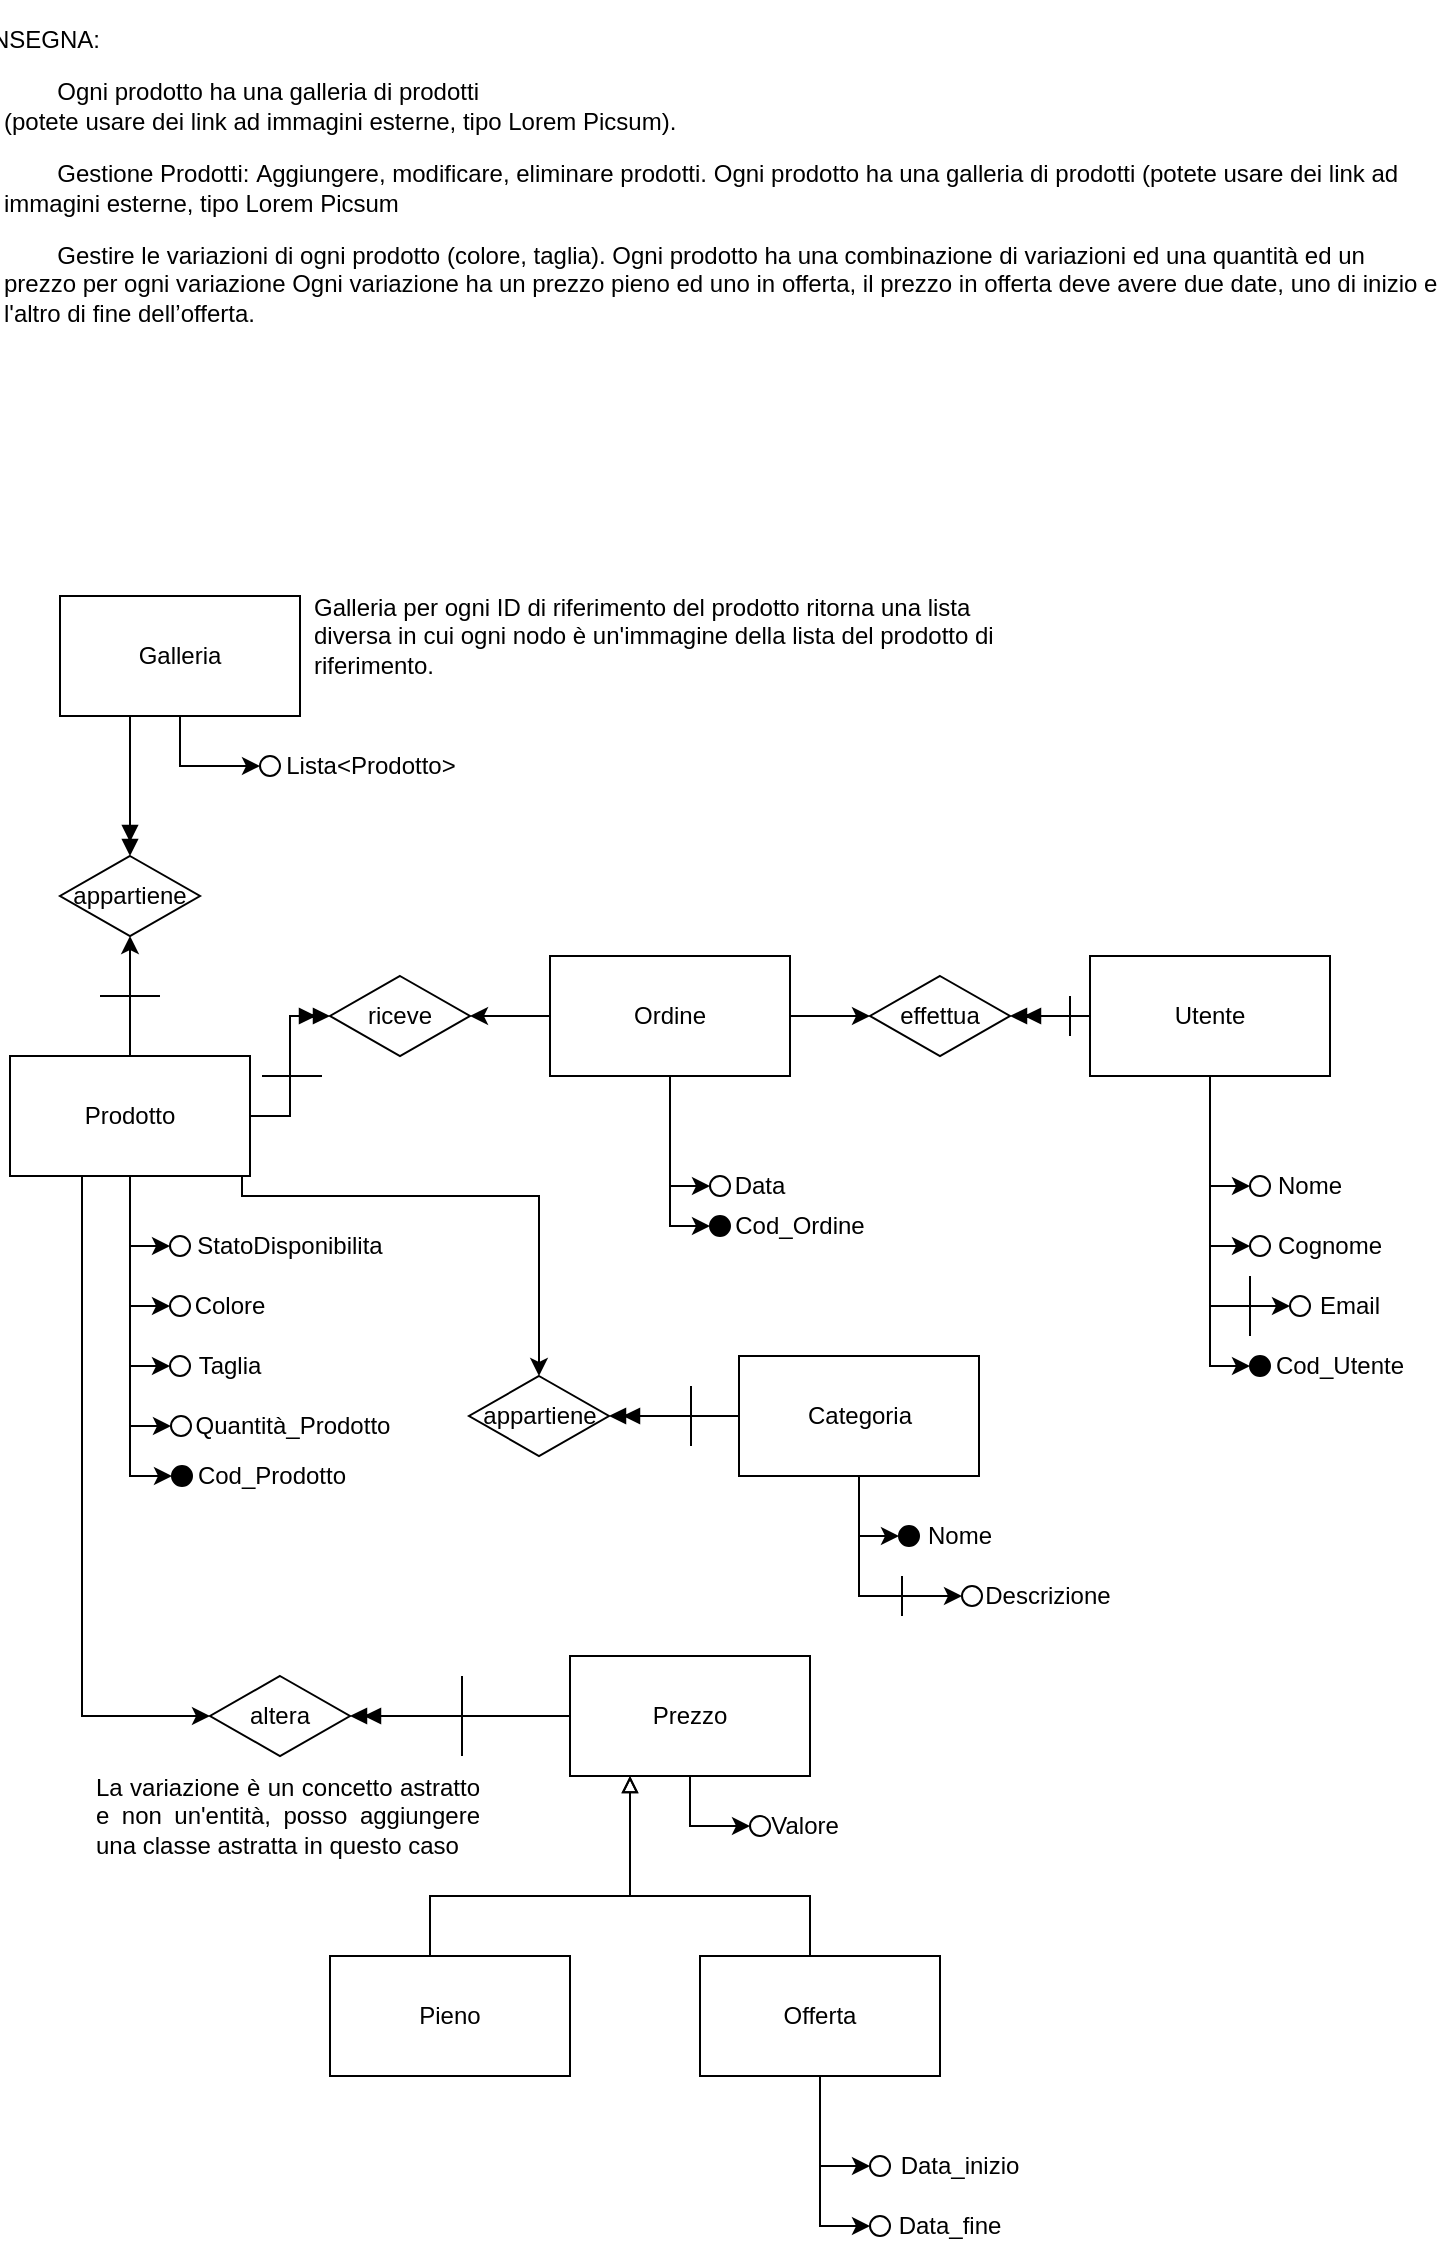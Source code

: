 <mxfile version="24.0.4" type="device">
  <diagram name="Pagina-1" id="whL8ZTbh5MJ4Q3sjJOKW">
    <mxGraphModel dx="926" dy="560" grid="1" gridSize="10" guides="1" tooltips="1" connect="1" arrows="1" fold="1" page="1" pageScale="1" pageWidth="827" pageHeight="1169" math="0" shadow="0">
      <root>
        <mxCell id="0" />
        <mxCell id="1" parent="0" />
        <mxCell id="G2IYJOCUCuL1jYMnesEJ-33" style="edgeStyle=orthogonalEdgeStyle;rounded=0;orthogonalLoop=1;jettySize=auto;html=1;endArrow=doubleBlock;endFill=1;" parent="1" source="G2IYJOCUCuL1jYMnesEJ-1" target="G2IYJOCUCuL1jYMnesEJ-34" edge="1">
          <mxGeometry relative="1" as="geometry">
            <mxPoint x="234.0" y="530" as="targetPoint" />
          </mxGeometry>
        </mxCell>
        <mxCell id="G2IYJOCUCuL1jYMnesEJ-74" style="edgeStyle=orthogonalEdgeStyle;rounded=0;orthogonalLoop=1;jettySize=auto;html=1;entryX=0;entryY=0.5;entryDx=0;entryDy=0;" parent="1" source="G2IYJOCUCuL1jYMnesEJ-1" target="G2IYJOCUCuL1jYMnesEJ-72" edge="1">
          <mxGeometry relative="1" as="geometry" />
        </mxCell>
        <mxCell id="G2IYJOCUCuL1jYMnesEJ-80" style="edgeStyle=orthogonalEdgeStyle;rounded=0;orthogonalLoop=1;jettySize=auto;html=1;entryX=0;entryY=0.5;entryDx=0;entryDy=0;" parent="1" source="G2IYJOCUCuL1jYMnesEJ-1" target="G2IYJOCUCuL1jYMnesEJ-78" edge="1">
          <mxGeometry relative="1" as="geometry" />
        </mxCell>
        <mxCell id="G2IYJOCUCuL1jYMnesEJ-114" style="edgeStyle=orthogonalEdgeStyle;rounded=0;orthogonalLoop=1;jettySize=auto;html=1;entryX=0;entryY=0.5;entryDx=0;entryDy=0;" parent="1" source="G2IYJOCUCuL1jYMnesEJ-1" target="G2IYJOCUCuL1jYMnesEJ-110" edge="1">
          <mxGeometry relative="1" as="geometry" />
        </mxCell>
        <mxCell id="G2IYJOCUCuL1jYMnesEJ-115" style="edgeStyle=orthogonalEdgeStyle;rounded=0;orthogonalLoop=1;jettySize=auto;html=1;entryX=0;entryY=0.5;entryDx=0;entryDy=0;" parent="1" source="G2IYJOCUCuL1jYMnesEJ-1" target="G2IYJOCUCuL1jYMnesEJ-112" edge="1">
          <mxGeometry relative="1" as="geometry" />
        </mxCell>
        <mxCell id="G2IYJOCUCuL1jYMnesEJ-121" style="edgeStyle=orthogonalEdgeStyle;rounded=0;orthogonalLoop=1;jettySize=auto;html=1;entryX=0;entryY=0.5;entryDx=0;entryDy=0;" parent="1" source="G2IYJOCUCuL1jYMnesEJ-1" target="G2IYJOCUCuL1jYMnesEJ-122" edge="1">
          <mxGeometry relative="1" as="geometry">
            <mxPoint x="144" y="850" as="targetPoint" />
            <Array as="points">
              <mxPoint x="100" y="880" />
            </Array>
          </mxGeometry>
        </mxCell>
        <mxCell id="G2IYJOCUCuL1jYMnesEJ-199" style="edgeStyle=orthogonalEdgeStyle;rounded=0;orthogonalLoop=1;jettySize=auto;html=1;entryX=0.5;entryY=0;entryDx=0;entryDy=0;" parent="1" source="G2IYJOCUCuL1jYMnesEJ-1" target="G2IYJOCUCuL1jYMnesEJ-181" edge="1">
          <mxGeometry relative="1" as="geometry">
            <Array as="points">
              <mxPoint x="180" y="620" />
              <mxPoint x="329" y="620" />
            </Array>
          </mxGeometry>
        </mxCell>
        <mxCell id="31o9Nrk_STrQA_xReiav-9" style="edgeStyle=orthogonalEdgeStyle;rounded=0;orthogonalLoop=1;jettySize=auto;html=1;entryX=0.5;entryY=1;entryDx=0;entryDy=0;" parent="1" source="G2IYJOCUCuL1jYMnesEJ-1" target="31o9Nrk_STrQA_xReiav-2" edge="1">
          <mxGeometry relative="1" as="geometry" />
        </mxCell>
        <mxCell id="97VVplpIOP937b6exwco-3" style="edgeStyle=orthogonalEdgeStyle;rounded=0;orthogonalLoop=1;jettySize=auto;html=1;entryX=0;entryY=0.5;entryDx=0;entryDy=0;" edge="1" parent="1" source="G2IYJOCUCuL1jYMnesEJ-1" target="97VVplpIOP937b6exwco-1">
          <mxGeometry relative="1" as="geometry" />
        </mxCell>
        <mxCell id="G2IYJOCUCuL1jYMnesEJ-1" value="Prodotto" style="rounded=0;whiteSpace=wrap;html=1;" parent="1" vertex="1">
          <mxGeometry x="64" y="550" width="120" height="60" as="geometry" />
        </mxCell>
        <mxCell id="G2IYJOCUCuL1jYMnesEJ-19" style="edgeStyle=orthogonalEdgeStyle;rounded=0;orthogonalLoop=1;jettySize=auto;html=1;entryX=0;entryY=0.5;entryDx=0;entryDy=0;" parent="1" source="G2IYJOCUCuL1jYMnesEJ-22" target="G2IYJOCUCuL1jYMnesEJ-23" edge="1">
          <mxGeometry relative="1" as="geometry" />
        </mxCell>
        <mxCell id="G2IYJOCUCuL1jYMnesEJ-35" style="edgeStyle=orthogonalEdgeStyle;rounded=0;orthogonalLoop=1;jettySize=auto;html=1;entryX=1;entryY=0.5;entryDx=0;entryDy=0;endArrow=classic;endFill=1;" parent="1" source="G2IYJOCUCuL1jYMnesEJ-22" target="G2IYJOCUCuL1jYMnesEJ-34" edge="1">
          <mxGeometry relative="1" as="geometry" />
        </mxCell>
        <mxCell id="G2IYJOCUCuL1jYMnesEJ-41" style="edgeStyle=orthogonalEdgeStyle;rounded=0;orthogonalLoop=1;jettySize=auto;html=1;" parent="1" source="G2IYJOCUCuL1jYMnesEJ-22" target="G2IYJOCUCuL1jYMnesEJ-40" edge="1">
          <mxGeometry relative="1" as="geometry" />
        </mxCell>
        <mxCell id="G2IYJOCUCuL1jYMnesEJ-198" style="edgeStyle=orthogonalEdgeStyle;rounded=0;orthogonalLoop=1;jettySize=auto;html=1;entryX=0;entryY=0.5;entryDx=0;entryDy=0;" parent="1" source="G2IYJOCUCuL1jYMnesEJ-22" target="G2IYJOCUCuL1jYMnesEJ-196" edge="1">
          <mxGeometry relative="1" as="geometry" />
        </mxCell>
        <mxCell id="G2IYJOCUCuL1jYMnesEJ-22" value="Ordine" style="rounded=0;whiteSpace=wrap;html=1;" parent="1" vertex="1">
          <mxGeometry x="334" y="500" width="120" height="60" as="geometry" />
        </mxCell>
        <mxCell id="G2IYJOCUCuL1jYMnesEJ-23" value="" style="ellipse;whiteSpace=wrap;html=1;aspect=fixed;" parent="1" vertex="1">
          <mxGeometry x="414" y="610" width="10" height="10" as="geometry" />
        </mxCell>
        <mxCell id="G2IYJOCUCuL1jYMnesEJ-34" value="riceve" style="rhombus;whiteSpace=wrap;html=1;" parent="1" vertex="1">
          <mxGeometry x="224" y="510" width="70" height="40" as="geometry" />
        </mxCell>
        <mxCell id="G2IYJOCUCuL1jYMnesEJ-36" style="edgeStyle=orthogonalEdgeStyle;rounded=0;orthogonalLoop=1;jettySize=auto;html=1;entryX=0;entryY=0.5;entryDx=0;entryDy=0;" parent="1" source="G2IYJOCUCuL1jYMnesEJ-37" target="G2IYJOCUCuL1jYMnesEJ-38" edge="1">
          <mxGeometry relative="1" as="geometry" />
        </mxCell>
        <mxCell id="G2IYJOCUCuL1jYMnesEJ-42" style="edgeStyle=orthogonalEdgeStyle;rounded=0;orthogonalLoop=1;jettySize=auto;html=1;entryX=1;entryY=0.5;entryDx=0;entryDy=0;endArrow=doubleBlock;endFill=1;" parent="1" source="G2IYJOCUCuL1jYMnesEJ-37" target="G2IYJOCUCuL1jYMnesEJ-40" edge="1">
          <mxGeometry relative="1" as="geometry" />
        </mxCell>
        <mxCell id="G2IYJOCUCuL1jYMnesEJ-61" style="edgeStyle=orthogonalEdgeStyle;rounded=0;orthogonalLoop=1;jettySize=auto;html=1;entryX=0;entryY=0.5;entryDx=0;entryDy=0;" parent="1" source="G2IYJOCUCuL1jYMnesEJ-37" target="G2IYJOCUCuL1jYMnesEJ-59" edge="1">
          <mxGeometry relative="1" as="geometry" />
        </mxCell>
        <mxCell id="G2IYJOCUCuL1jYMnesEJ-69" style="edgeStyle=orthogonalEdgeStyle;rounded=0;orthogonalLoop=1;jettySize=auto;html=1;entryX=0;entryY=0.5;entryDx=0;entryDy=0;" parent="1" source="G2IYJOCUCuL1jYMnesEJ-37" target="G2IYJOCUCuL1jYMnesEJ-67" edge="1">
          <mxGeometry relative="1" as="geometry" />
        </mxCell>
        <mxCell id="G2IYJOCUCuL1jYMnesEJ-86" style="edgeStyle=orthogonalEdgeStyle;rounded=0;orthogonalLoop=1;jettySize=auto;html=1;entryX=0;entryY=0.5;entryDx=0;entryDy=0;" parent="1" source="G2IYJOCUCuL1jYMnesEJ-37" target="G2IYJOCUCuL1jYMnesEJ-84" edge="1">
          <mxGeometry relative="1" as="geometry" />
        </mxCell>
        <mxCell id="G2IYJOCUCuL1jYMnesEJ-37" value="Utente" style="rounded=0;whiteSpace=wrap;html=1;" parent="1" vertex="1">
          <mxGeometry x="604" y="500" width="120" height="60" as="geometry" />
        </mxCell>
        <mxCell id="G2IYJOCUCuL1jYMnesEJ-38" value="" style="ellipse;whiteSpace=wrap;html=1;aspect=fixed;" parent="1" vertex="1">
          <mxGeometry x="684" y="610" width="10" height="10" as="geometry" />
        </mxCell>
        <mxCell id="G2IYJOCUCuL1jYMnesEJ-39" value="Nome" style="text;html=1;align=center;verticalAlign=middle;whiteSpace=wrap;rounded=0;" parent="1" vertex="1">
          <mxGeometry x="694" y="600" width="40" height="30" as="geometry" />
        </mxCell>
        <mxCell id="G2IYJOCUCuL1jYMnesEJ-40" value="effettua" style="rhombus;whiteSpace=wrap;html=1;" parent="1" vertex="1">
          <mxGeometry x="494" y="510" width="70" height="40" as="geometry" />
        </mxCell>
        <mxCell id="G2IYJOCUCuL1jYMnesEJ-43" value="" style="endArrow=none;html=1;rounded=0;" parent="1" edge="1">
          <mxGeometry width="50" height="50" relative="1" as="geometry">
            <mxPoint x="594" y="540" as="sourcePoint" />
            <mxPoint x="594" y="520" as="targetPoint" />
          </mxGeometry>
        </mxCell>
        <mxCell id="G2IYJOCUCuL1jYMnesEJ-44" value="" style="endArrow=none;html=1;rounded=0;" parent="1" edge="1">
          <mxGeometry width="50" height="50" relative="1" as="geometry">
            <mxPoint x="220" y="560" as="sourcePoint" />
            <mxPoint x="190" y="560" as="targetPoint" />
          </mxGeometry>
        </mxCell>
        <mxCell id="G2IYJOCUCuL1jYMnesEJ-59" value="" style="ellipse;whiteSpace=wrap;html=1;aspect=fixed;" parent="1" vertex="1">
          <mxGeometry x="684" y="640" width="10" height="10" as="geometry" />
        </mxCell>
        <mxCell id="G2IYJOCUCuL1jYMnesEJ-60" value="Cognome" style="text;html=1;align=center;verticalAlign=middle;whiteSpace=wrap;rounded=0;" parent="1" vertex="1">
          <mxGeometry x="694" y="630" width="60" height="30" as="geometry" />
        </mxCell>
        <mxCell id="G2IYJOCUCuL1jYMnesEJ-67" value="" style="ellipse;whiteSpace=wrap;html=1;aspect=fixed;fillColor=#000000;" parent="1" vertex="1">
          <mxGeometry x="684" y="700" width="10" height="10" as="geometry" />
        </mxCell>
        <mxCell id="G2IYJOCUCuL1jYMnesEJ-68" value="Cod_Utente" style="text;html=1;align=center;verticalAlign=middle;whiteSpace=wrap;rounded=0;" parent="1" vertex="1">
          <mxGeometry x="694" y="690" width="70" height="30" as="geometry" />
        </mxCell>
        <mxCell id="G2IYJOCUCuL1jYMnesEJ-72" value="" style="ellipse;whiteSpace=wrap;html=1;aspect=fixed;fillColor=#000000;" parent="1" vertex="1">
          <mxGeometry x="145" y="755" width="10" height="10" as="geometry" />
        </mxCell>
        <mxCell id="G2IYJOCUCuL1jYMnesEJ-73" value="Cod_Prodotto" style="text;html=1;align=center;verticalAlign=middle;whiteSpace=wrap;rounded=0;" parent="1" vertex="1">
          <mxGeometry x="155" y="745" width="80" height="30" as="geometry" />
        </mxCell>
        <mxCell id="G2IYJOCUCuL1jYMnesEJ-75" value="Data" style="text;html=1;align=center;verticalAlign=middle;whiteSpace=wrap;rounded=0;" parent="1" vertex="1">
          <mxGeometry x="424" y="600" width="30" height="30" as="geometry" />
        </mxCell>
        <mxCell id="G2IYJOCUCuL1jYMnesEJ-78" value="" style="ellipse;whiteSpace=wrap;html=1;aspect=fixed;" parent="1" vertex="1">
          <mxGeometry x="144" y="640" width="10" height="10" as="geometry" />
        </mxCell>
        <mxCell id="G2IYJOCUCuL1jYMnesEJ-79" value="StatoDisponibilita" style="text;html=1;align=center;verticalAlign=middle;whiteSpace=wrap;rounded=0;" parent="1" vertex="1">
          <mxGeometry x="154" y="630" width="100" height="30" as="geometry" />
        </mxCell>
        <mxCell id="G2IYJOCUCuL1jYMnesEJ-84" value="" style="ellipse;whiteSpace=wrap;html=1;aspect=fixed;" parent="1" vertex="1">
          <mxGeometry x="704" y="670" width="10" height="10" as="geometry" />
        </mxCell>
        <mxCell id="G2IYJOCUCuL1jYMnesEJ-85" value="Email" style="text;html=1;align=center;verticalAlign=middle;whiteSpace=wrap;rounded=0;" parent="1" vertex="1">
          <mxGeometry x="714" y="660" width="40" height="30" as="geometry" />
        </mxCell>
        <mxCell id="G2IYJOCUCuL1jYMnesEJ-87" value="" style="endArrow=none;html=1;rounded=0;" parent="1" edge="1">
          <mxGeometry width="50" height="50" relative="1" as="geometry">
            <mxPoint x="684" y="690" as="sourcePoint" />
            <mxPoint x="684" y="660" as="targetPoint" />
          </mxGeometry>
        </mxCell>
        <mxCell id="G2IYJOCUCuL1jYMnesEJ-110" value="" style="ellipse;whiteSpace=wrap;html=1;aspect=fixed;" parent="1" vertex="1">
          <mxGeometry x="144" y="670" width="10" height="10" as="geometry" />
        </mxCell>
        <mxCell id="G2IYJOCUCuL1jYMnesEJ-111" value="Colore" style="text;html=1;align=center;verticalAlign=middle;whiteSpace=wrap;rounded=0;" parent="1" vertex="1">
          <mxGeometry x="154" y="660" width="40" height="30" as="geometry" />
        </mxCell>
        <mxCell id="G2IYJOCUCuL1jYMnesEJ-112" value="" style="ellipse;whiteSpace=wrap;html=1;aspect=fixed;" parent="1" vertex="1">
          <mxGeometry x="144" y="700" width="10" height="10" as="geometry" />
        </mxCell>
        <mxCell id="G2IYJOCUCuL1jYMnesEJ-113" value="Taglia" style="text;html=1;align=center;verticalAlign=middle;whiteSpace=wrap;rounded=0;" parent="1" vertex="1">
          <mxGeometry x="154" y="690" width="40" height="30" as="geometry" />
        </mxCell>
        <mxCell id="G2IYJOCUCuL1jYMnesEJ-122" value="altera" style="rhombus;whiteSpace=wrap;html=1;" parent="1" vertex="1">
          <mxGeometry x="164" y="860" width="70" height="40" as="geometry" />
        </mxCell>
        <mxCell id="G2IYJOCUCuL1jYMnesEJ-125" style="edgeStyle=orthogonalEdgeStyle;rounded=0;orthogonalLoop=1;jettySize=auto;html=1;entryX=1;entryY=0.5;entryDx=0;entryDy=0;endArrow=doubleBlock;endFill=1;" parent="1" source="G2IYJOCUCuL1jYMnesEJ-124" target="G2IYJOCUCuL1jYMnesEJ-122" edge="1">
          <mxGeometry relative="1" as="geometry" />
        </mxCell>
        <mxCell id="G2IYJOCUCuL1jYMnesEJ-162" style="edgeStyle=orthogonalEdgeStyle;rounded=0;orthogonalLoop=1;jettySize=auto;html=1;entryX=0;entryY=0.5;entryDx=0;entryDy=0;" parent="1" source="G2IYJOCUCuL1jYMnesEJ-124" target="G2IYJOCUCuL1jYMnesEJ-165" edge="1">
          <mxGeometry relative="1" as="geometry">
            <mxPoint x="430" y="970" as="targetPoint" />
            <Array as="points">
              <mxPoint x="404" y="935" />
            </Array>
          </mxGeometry>
        </mxCell>
        <mxCell id="G2IYJOCUCuL1jYMnesEJ-124" value="Prezzo" style="rounded=0;whiteSpace=wrap;html=1;" parent="1" vertex="1">
          <mxGeometry x="344" y="850" width="120" height="60" as="geometry" />
        </mxCell>
        <mxCell id="G2IYJOCUCuL1jYMnesEJ-135" style="edgeStyle=orthogonalEdgeStyle;rounded=0;orthogonalLoop=1;jettySize=auto;html=1;entryX=0.25;entryY=1;entryDx=0;entryDy=0;endArrow=block;endFill=0;" parent="1" source="G2IYJOCUCuL1jYMnesEJ-133" target="G2IYJOCUCuL1jYMnesEJ-124" edge="1">
          <mxGeometry relative="1" as="geometry">
            <Array as="points">
              <mxPoint x="274" y="970" />
              <mxPoint x="374" y="970" />
            </Array>
          </mxGeometry>
        </mxCell>
        <mxCell id="G2IYJOCUCuL1jYMnesEJ-133" value="Pieno" style="rounded=0;whiteSpace=wrap;html=1;" parent="1" vertex="1">
          <mxGeometry x="224" y="1000" width="120" height="60" as="geometry" />
        </mxCell>
        <mxCell id="G2IYJOCUCuL1jYMnesEJ-136" style="edgeStyle=orthogonalEdgeStyle;rounded=0;orthogonalLoop=1;jettySize=auto;html=1;entryX=0.25;entryY=1;entryDx=0;entryDy=0;endArrow=block;endFill=0;" parent="1" source="G2IYJOCUCuL1jYMnesEJ-134" target="G2IYJOCUCuL1jYMnesEJ-124" edge="1">
          <mxGeometry relative="1" as="geometry">
            <Array as="points">
              <mxPoint x="464" y="970" />
              <mxPoint x="374" y="970" />
            </Array>
          </mxGeometry>
        </mxCell>
        <mxCell id="G2IYJOCUCuL1jYMnesEJ-146" style="edgeStyle=orthogonalEdgeStyle;rounded=0;orthogonalLoop=1;jettySize=auto;html=1;entryX=0;entryY=0.5;entryDx=0;entryDy=0;" parent="1" source="G2IYJOCUCuL1jYMnesEJ-134" target="G2IYJOCUCuL1jYMnesEJ-142" edge="1">
          <mxGeometry relative="1" as="geometry" />
        </mxCell>
        <mxCell id="G2IYJOCUCuL1jYMnesEJ-147" style="edgeStyle=orthogonalEdgeStyle;rounded=0;orthogonalLoop=1;jettySize=auto;html=1;entryX=0;entryY=0.5;entryDx=0;entryDy=0;" parent="1" source="G2IYJOCUCuL1jYMnesEJ-134" target="G2IYJOCUCuL1jYMnesEJ-144" edge="1">
          <mxGeometry relative="1" as="geometry" />
        </mxCell>
        <mxCell id="G2IYJOCUCuL1jYMnesEJ-134" value="Offerta" style="rounded=0;whiteSpace=wrap;html=1;" parent="1" vertex="1">
          <mxGeometry x="409" y="1000" width="120" height="60" as="geometry" />
        </mxCell>
        <mxCell id="G2IYJOCUCuL1jYMnesEJ-142" value="" style="ellipse;whiteSpace=wrap;html=1;aspect=fixed;" parent="1" vertex="1">
          <mxGeometry x="494" y="1100" width="10" height="10" as="geometry" />
        </mxCell>
        <mxCell id="G2IYJOCUCuL1jYMnesEJ-143" value="Data_inizio" style="text;html=1;align=center;verticalAlign=middle;whiteSpace=wrap;rounded=0;" parent="1" vertex="1">
          <mxGeometry x="508.5" y="1090" width="60" height="30" as="geometry" />
        </mxCell>
        <mxCell id="G2IYJOCUCuL1jYMnesEJ-144" value="" style="ellipse;whiteSpace=wrap;html=1;aspect=fixed;" parent="1" vertex="1">
          <mxGeometry x="494" y="1130" width="10" height="10" as="geometry" />
        </mxCell>
        <mxCell id="G2IYJOCUCuL1jYMnesEJ-145" value="Data_fine" style="text;html=1;align=center;verticalAlign=middle;whiteSpace=wrap;rounded=0;" parent="1" vertex="1">
          <mxGeometry x="504" y="1120" width="60" height="30" as="geometry" />
        </mxCell>
        <mxCell id="G2IYJOCUCuL1jYMnesEJ-156" value="&lt;p style=&quot;text-indent: -18pt;&quot; class=&quot;MsoListParagraphCxSpFirst&quot;&gt;&lt;span style=&quot;mso-ascii-font-family:Aptos;mso-fareast-font-family:Aptos;mso-hansi-font-family:&lt;br/&gt;Aptos;mso-bidi-font-family:Aptos&quot;&gt;&lt;span style=&quot;mso-list:Ignore&quot;&gt;CONSEGNA:&lt;/span&gt;&lt;/span&gt;&lt;/p&gt;&lt;p style=&quot;text-indent: -18pt;&quot; class=&quot;MsoListParagraphCxSpFirst&quot;&gt;&lt;span style=&quot;mso-ascii-font-family:Aptos;mso-fareast-font-family:Aptos;mso-hansi-font-family:&lt;br/&gt;Aptos;mso-bidi-font-family:Aptos&quot;&gt;&lt;span style=&quot;mso-list:Ignore&quot;&gt;-&lt;span style=&quot;white-space: pre;&quot;&gt;&#x9;&lt;/span&gt;&lt;/span&gt;&lt;/span&gt;&lt;span style=&quot;text-indent: -18pt; background-color: initial;&quot;&gt;Ogni prodotto ha una galleria di prodotti&lt;br/&gt;(potete usare dei link ad immagini esterne, tipo Lorem Picsum).&lt;/span&gt;&lt;/p&gt;&lt;p style=&quot;margin-left:72.0pt;mso-add-space:auto;&lt;br/&gt;text-indent:-18.0pt;mso-list:l0 level2 lfo1&quot; class=&quot;MsoListParagraph&quot;&gt;&lt;/p&gt;&lt;p style=&quot;text-indent: -18pt;&quot; class=&quot;MsoListParagraphCxSpFirst&quot;&gt;&lt;span style=&quot;background-color: initial; text-indent: -18pt;&quot;&gt;-&lt;span style=&quot;white-space: pre;&quot;&gt;&#x9;&lt;/span&gt;Gestione Prodotti:&amp;nbsp;&lt;/span&gt;&lt;span style=&quot;background-color: initial; text-indent: -18pt;&quot;&gt;Aggiungere, modificare, eliminare prodotti.&amp;nbsp;&lt;/span&gt;&lt;span style=&quot;background-color: initial; text-indent: -18pt;&quot;&gt;Ogni prodotto ha una galleria di prodotti&amp;nbsp;&lt;/span&gt;&lt;span style=&quot;background-color: initial; text-indent: -18pt;&quot;&gt;(potete usare dei link ad immagini esterne, tipo Lorem Picsum&lt;/span&gt;&lt;/p&gt;&lt;p&gt;&lt;/p&gt;&lt;p style=&quot;text-indent: -18pt;&quot; class=&quot;MsoListParagraphCxSpMiddle&quot;&gt;-&lt;span style=&quot;white-space: pre;&quot;&gt;&#x9;&lt;/span&gt;Gestire le variazioni di ogni prodotto (colore, taglia).&amp;nbsp;&lt;span style=&quot;text-indent: -18pt; background-color: initial;&quot;&gt;Ogni prodotto ha una combinazione di variazioni&amp;nbsp;&lt;/span&gt;&lt;span style=&quot;text-indent: -18pt; background-color: initial;&quot;&gt;ed una quantità ed un prezzo per ogni variazione&amp;nbsp;&lt;/span&gt;&lt;span style=&quot;background-color: initial;&quot;&gt;Ogni variazione ha un prezzo pieno ed uno in&amp;nbsp;&lt;/span&gt;&lt;span style=&quot;background-color: initial;&quot;&gt;offerta, il prezzo in offerta deve avere due date, uno di inizio e l&#39;altro di&amp;nbsp;&lt;/span&gt;&lt;span style=&quot;background-color: initial;&quot;&gt;fine dell’offerta.&lt;/span&gt;&lt;/p&gt;" style="text;html=1;align=left;verticalAlign=middle;whiteSpace=wrap;rounded=0;" parent="1" vertex="1">
          <mxGeometry x="59" y="50" width="720" height="120" as="geometry" />
        </mxCell>
        <mxCell id="G2IYJOCUCuL1jYMnesEJ-165" value="" style="ellipse;whiteSpace=wrap;html=1;aspect=fixed;" parent="1" vertex="1">
          <mxGeometry x="434" y="930" width="10" height="10" as="geometry" />
        </mxCell>
        <mxCell id="G2IYJOCUCuL1jYMnesEJ-166" value="Valore" style="text;html=1;align=center;verticalAlign=middle;whiteSpace=wrap;rounded=0;" parent="1" vertex="1">
          <mxGeometry x="444" y="920" width="35" height="30" as="geometry" />
        </mxCell>
        <mxCell id="G2IYJOCUCuL1jYMnesEJ-181" value="appartiene" style="rhombus;whiteSpace=wrap;html=1;" parent="1" vertex="1">
          <mxGeometry x="293.5" y="710" width="70" height="40" as="geometry" />
        </mxCell>
        <mxCell id="G2IYJOCUCuL1jYMnesEJ-183" style="edgeStyle=orthogonalEdgeStyle;rounded=0;orthogonalLoop=1;jettySize=auto;html=1;entryX=1;entryY=0.5;entryDx=0;entryDy=0;endArrow=doubleBlock;endFill=1;" parent="1" source="G2IYJOCUCuL1jYMnesEJ-182" target="G2IYJOCUCuL1jYMnesEJ-181" edge="1">
          <mxGeometry relative="1" as="geometry">
            <mxPoint x="384.5" y="730" as="targetPoint" />
          </mxGeometry>
        </mxCell>
        <mxCell id="G2IYJOCUCuL1jYMnesEJ-190" style="edgeStyle=orthogonalEdgeStyle;rounded=0;orthogonalLoop=1;jettySize=auto;html=1;entryX=0;entryY=0.5;entryDx=0;entryDy=0;" parent="1" source="G2IYJOCUCuL1jYMnesEJ-182" target="G2IYJOCUCuL1jYMnesEJ-188" edge="1">
          <mxGeometry relative="1" as="geometry" />
        </mxCell>
        <mxCell id="G2IYJOCUCuL1jYMnesEJ-195" style="edgeStyle=orthogonalEdgeStyle;rounded=0;orthogonalLoop=1;jettySize=auto;html=1;entryX=0;entryY=0.5;entryDx=0;entryDy=0;" parent="1" source="G2IYJOCUCuL1jYMnesEJ-182" target="G2IYJOCUCuL1jYMnesEJ-193" edge="1">
          <mxGeometry relative="1" as="geometry" />
        </mxCell>
        <mxCell id="G2IYJOCUCuL1jYMnesEJ-182" value="Categoria" style="rounded=0;whiteSpace=wrap;html=1;" parent="1" vertex="1">
          <mxGeometry x="428.5" y="700" width="120" height="60" as="geometry" />
        </mxCell>
        <mxCell id="G2IYJOCUCuL1jYMnesEJ-184" value="" style="endArrow=none;html=1;rounded=0;" parent="1" edge="1">
          <mxGeometry width="50" height="50" relative="1" as="geometry">
            <mxPoint x="404.5" y="745" as="sourcePoint" />
            <mxPoint x="404.5" y="715" as="targetPoint" />
          </mxGeometry>
        </mxCell>
        <mxCell id="G2IYJOCUCuL1jYMnesEJ-188" value="" style="ellipse;whiteSpace=wrap;html=1;aspect=fixed;fillColor=#000000;" parent="1" vertex="1">
          <mxGeometry x="508.5" y="785" width="10" height="10" as="geometry" />
        </mxCell>
        <mxCell id="G2IYJOCUCuL1jYMnesEJ-189" value="Nome" style="text;html=1;align=center;verticalAlign=middle;whiteSpace=wrap;rounded=0;" parent="1" vertex="1">
          <mxGeometry x="518.5" y="775" width="40" height="30" as="geometry" />
        </mxCell>
        <mxCell id="G2IYJOCUCuL1jYMnesEJ-193" value="" style="ellipse;whiteSpace=wrap;html=1;aspect=fixed;" parent="1" vertex="1">
          <mxGeometry x="540" y="815" width="10" height="10" as="geometry" />
        </mxCell>
        <mxCell id="G2IYJOCUCuL1jYMnesEJ-194" value="Descrizione" style="text;html=1;align=center;verticalAlign=middle;whiteSpace=wrap;rounded=0;" parent="1" vertex="1">
          <mxGeometry x="550" y="805" width="66" height="30" as="geometry" />
        </mxCell>
        <mxCell id="G2IYJOCUCuL1jYMnesEJ-196" value="" style="ellipse;whiteSpace=wrap;html=1;aspect=fixed;fillColor=#000000;" parent="1" vertex="1">
          <mxGeometry x="414" y="630" width="10" height="10" as="geometry" />
        </mxCell>
        <mxCell id="G2IYJOCUCuL1jYMnesEJ-197" value="Cod_Ordine" style="text;html=1;align=center;verticalAlign=middle;whiteSpace=wrap;rounded=0;" parent="1" vertex="1">
          <mxGeometry x="426" y="620" width="66" height="30" as="geometry" />
        </mxCell>
        <mxCell id="G2IYJOCUCuL1jYMnesEJ-200" value="" style="endArrow=none;html=1;rounded=0;" parent="1" edge="1">
          <mxGeometry width="50" height="50" relative="1" as="geometry">
            <mxPoint x="510" y="830" as="sourcePoint" />
            <mxPoint x="510" y="810" as="targetPoint" />
          </mxGeometry>
        </mxCell>
        <mxCell id="G2IYJOCUCuL1jYMnesEJ-201" value="" style="endArrow=none;html=1;rounded=0;" parent="1" edge="1">
          <mxGeometry width="50" height="50" relative="1" as="geometry">
            <mxPoint x="290" y="900" as="sourcePoint" />
            <mxPoint x="290" y="860" as="targetPoint" />
          </mxGeometry>
        </mxCell>
        <mxCell id="31o9Nrk_STrQA_xReiav-5" style="edgeStyle=orthogonalEdgeStyle;rounded=0;orthogonalLoop=1;jettySize=auto;html=1;entryX=0;entryY=0.5;entryDx=0;entryDy=0;" parent="1" source="31o9Nrk_STrQA_xReiav-1" target="31o9Nrk_STrQA_xReiav-3" edge="1">
          <mxGeometry relative="1" as="geometry" />
        </mxCell>
        <mxCell id="31o9Nrk_STrQA_xReiav-6" style="edgeStyle=orthogonalEdgeStyle;rounded=0;orthogonalLoop=1;jettySize=auto;html=1;entryX=0.5;entryY=0;entryDx=0;entryDy=0;endArrow=doubleBlock;endFill=1;" parent="1" source="31o9Nrk_STrQA_xReiav-1" target="31o9Nrk_STrQA_xReiav-2" edge="1">
          <mxGeometry relative="1" as="geometry">
            <Array as="points">
              <mxPoint x="124" y="390" />
              <mxPoint x="124" y="390" />
            </Array>
          </mxGeometry>
        </mxCell>
        <mxCell id="31o9Nrk_STrQA_xReiav-1" value="Galleria" style="rounded=0;whiteSpace=wrap;html=1;" parent="1" vertex="1">
          <mxGeometry x="89" y="320" width="120" height="60" as="geometry" />
        </mxCell>
        <mxCell id="31o9Nrk_STrQA_xReiav-2" value="appartiene" style="rhombus;whiteSpace=wrap;html=1;" parent="1" vertex="1">
          <mxGeometry x="89" y="450" width="70" height="40" as="geometry" />
        </mxCell>
        <mxCell id="31o9Nrk_STrQA_xReiav-3" value="" style="ellipse;whiteSpace=wrap;html=1;aspect=fixed;" parent="1" vertex="1">
          <mxGeometry x="189" y="400" width="10" height="10" as="geometry" />
        </mxCell>
        <mxCell id="31o9Nrk_STrQA_xReiav-4" value="Lista&amp;lt;Prodotto&amp;gt;" style="text;html=1;align=center;verticalAlign=middle;whiteSpace=wrap;rounded=0;" parent="1" vertex="1">
          <mxGeometry x="199" y="390" width="91" height="30" as="geometry" />
        </mxCell>
        <mxCell id="31o9Nrk_STrQA_xReiav-12" value="" style="endArrow=none;html=1;rounded=0;" parent="1" edge="1">
          <mxGeometry width="50" height="50" relative="1" as="geometry">
            <mxPoint x="109" y="520" as="sourcePoint" />
            <mxPoint x="139" y="520" as="targetPoint" />
          </mxGeometry>
        </mxCell>
        <mxCell id="31o9Nrk_STrQA_xReiav-15" value="&lt;div style=&quot;text-align: justify;&quot;&gt;&lt;span style=&quot;background-color: initial;&quot;&gt;La variazione è un concetto astratto e non un&#39;entità, posso aggiungere una classe astratta in questo caso&lt;/span&gt;&lt;/div&gt;" style="text;html=1;align=center;verticalAlign=middle;whiteSpace=wrap;rounded=0;" parent="1" vertex="1">
          <mxGeometry x="106" y="890" width="194" height="80" as="geometry" />
        </mxCell>
        <mxCell id="31o9Nrk_STrQA_xReiav-16" value="Galleria per ogni ID di riferimento del prodotto ritorna una lista diversa in cui ogni nodo è un&#39;immagine della lista del prodotto di riferimento." style="text;html=1;align=left;verticalAlign=middle;whiteSpace=wrap;rounded=0;" parent="1" vertex="1">
          <mxGeometry x="214" y="320" width="360" height="40" as="geometry" />
        </mxCell>
        <mxCell id="97VVplpIOP937b6exwco-1" value="" style="ellipse;whiteSpace=wrap;html=1;aspect=fixed;" vertex="1" parent="1">
          <mxGeometry x="144.5" y="730" width="10" height="10" as="geometry" />
        </mxCell>
        <mxCell id="97VVplpIOP937b6exwco-2" value="Quantità_Prodotto" style="text;html=1;align=center;verticalAlign=middle;whiteSpace=wrap;rounded=0;" vertex="1" parent="1">
          <mxGeometry x="156.5" y="720" width="97" height="30" as="geometry" />
        </mxCell>
      </root>
    </mxGraphModel>
  </diagram>
</mxfile>
